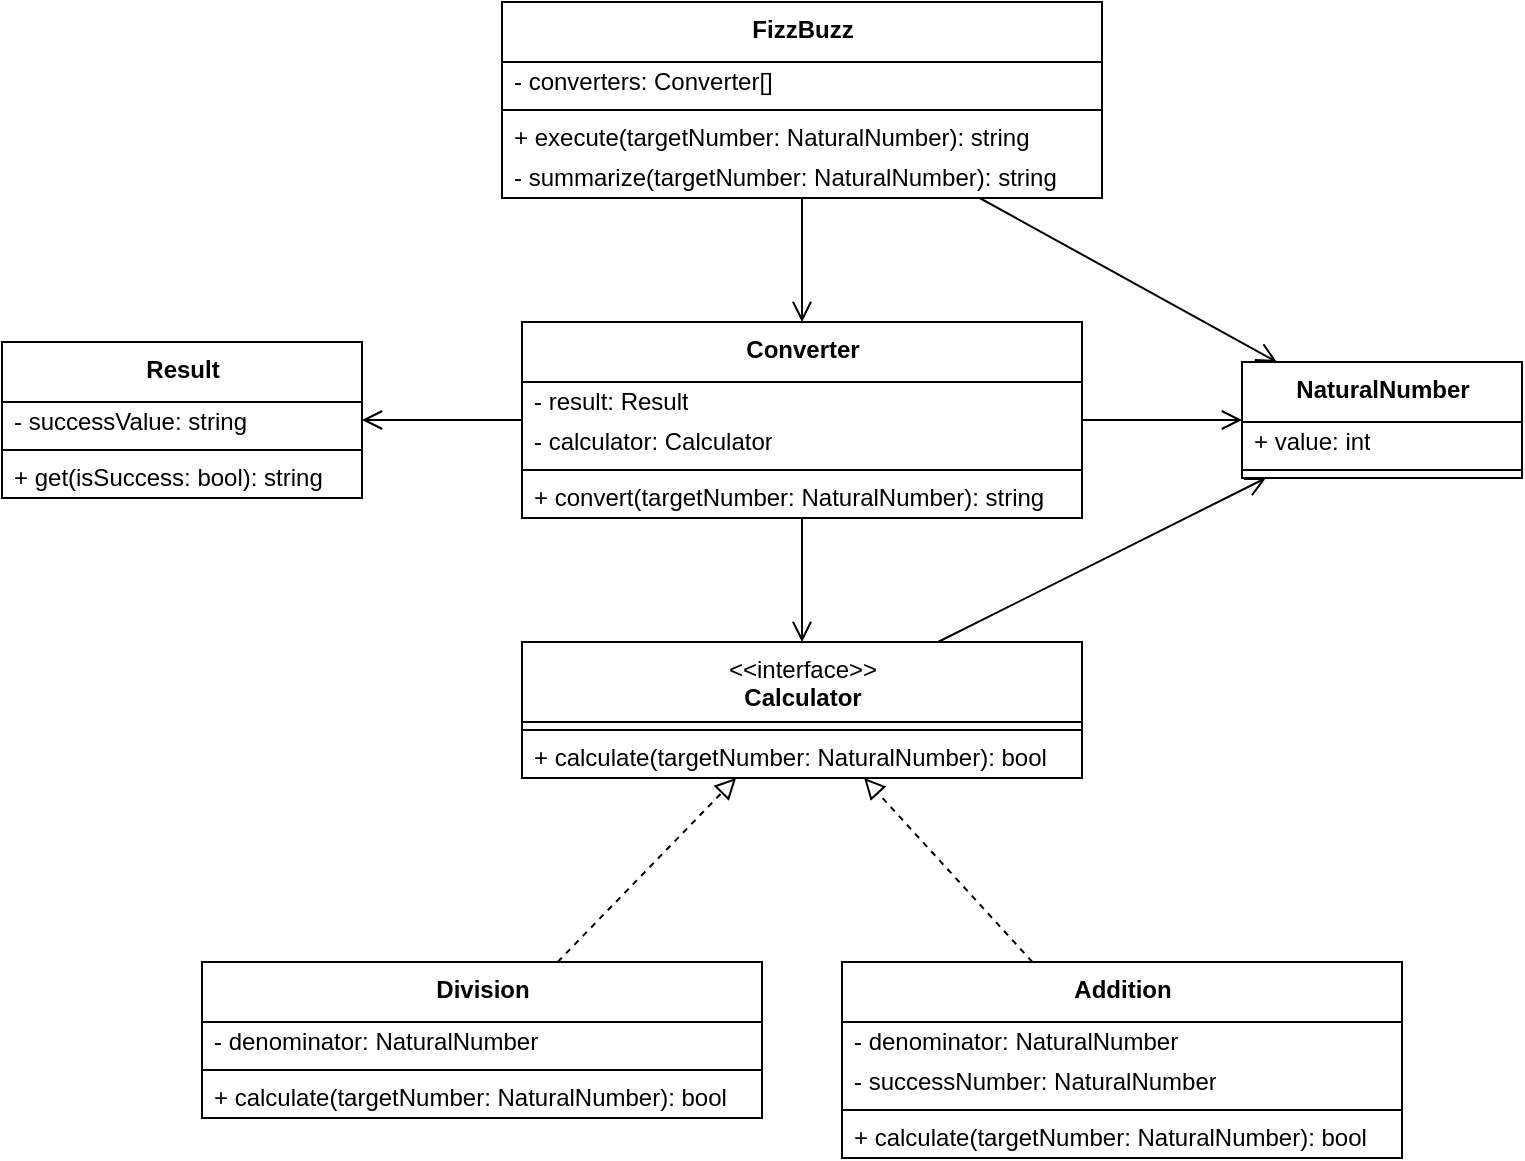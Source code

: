 <mxfile>
    <diagram id="kFTg7r9xIrmnurWcg6Hi" name="ページ1">
        <mxGraphModel dx="716" dy="553" grid="1" gridSize="10" guides="1" tooltips="1" connect="1" arrows="1" fold="1" page="1" pageScale="1" pageWidth="827" pageHeight="1169" math="0" shadow="0">
            <root>
                <mxCell id="0"/>
                <mxCell id="1" parent="0"/>
                <mxCell id="4" value="&lt;b&gt;NaturalNumber&lt;/b&gt;" style="swimlane;fontStyle=0;align=center;verticalAlign=top;childLayout=stackLayout;horizontal=1;startSize=30;horizontalStack=0;resizeParent=1;resizeParentMax=0;resizeLast=0;collapsible=0;marginBottom=0;html=1;" parent="1" vertex="1">
                    <mxGeometry x="660" y="220" width="140" height="58" as="geometry"/>
                </mxCell>
                <mxCell id="6" value="+ value: int" style="text;html=1;strokeColor=none;fillColor=none;align=left;verticalAlign=middle;spacingLeft=4;spacingRight=4;overflow=hidden;rotatable=0;points=[[0,0.5],[1,0.5]];portConstraint=eastwest;" parent="4" vertex="1">
                    <mxGeometry y="30" width="140" height="20" as="geometry"/>
                </mxCell>
                <mxCell id="9" value="" style="line;strokeWidth=1;fillColor=none;align=left;verticalAlign=middle;spacingTop=-1;spacingLeft=3;spacingRight=3;rotatable=0;labelPosition=right;points=[];portConstraint=eastwest;" parent="4" vertex="1">
                    <mxGeometry y="50" width="140" height="8" as="geometry"/>
                </mxCell>
                <mxCell id="13" value="&lt;b&gt;Result&lt;/b&gt;" style="swimlane;fontStyle=0;align=center;verticalAlign=top;childLayout=stackLayout;horizontal=1;startSize=30;horizontalStack=0;resizeParent=1;resizeParentMax=0;resizeLast=0;collapsible=0;marginBottom=0;html=1;" parent="1" vertex="1">
                    <mxGeometry x="40" y="210" width="180" height="78" as="geometry"/>
                </mxCell>
                <mxCell id="14" value="- successValue: string" style="text;html=1;strokeColor=none;fillColor=none;align=left;verticalAlign=middle;spacingLeft=4;spacingRight=4;overflow=hidden;rotatable=0;points=[[0,0.5],[1,0.5]];portConstraint=eastwest;" parent="13" vertex="1">
                    <mxGeometry y="30" width="180" height="20" as="geometry"/>
                </mxCell>
                <mxCell id="15" value="" style="line;strokeWidth=1;fillColor=none;align=left;verticalAlign=middle;spacingTop=-1;spacingLeft=3;spacingRight=3;rotatable=0;labelPosition=right;points=[];portConstraint=eastwest;" parent="13" vertex="1">
                    <mxGeometry y="50" width="180" height="8" as="geometry"/>
                </mxCell>
                <mxCell id="16" value="+ get(isSuccess: bool): string" style="text;html=1;strokeColor=none;fillColor=none;align=left;verticalAlign=middle;spacingLeft=4;spacingRight=4;overflow=hidden;rotatable=0;points=[[0,0.5],[1,0.5]];portConstraint=eastwest;" parent="13" vertex="1">
                    <mxGeometry y="58" width="180" height="20" as="geometry"/>
                </mxCell>
                <mxCell id="18" value="&lt;b style=&quot;&quot;&gt;Converter&lt;/b&gt;" style="swimlane;fontStyle=0;align=center;verticalAlign=top;childLayout=stackLayout;horizontal=1;startSize=30;horizontalStack=0;resizeParent=1;resizeParentMax=0;resizeLast=0;collapsible=0;marginBottom=0;html=1;" parent="1" vertex="1">
                    <mxGeometry x="300" y="200" width="280" height="98" as="geometry"/>
                </mxCell>
                <mxCell id="62" value="- result: Result" style="text;html=1;strokeColor=none;fillColor=none;align=left;verticalAlign=middle;spacingLeft=4;spacingRight=4;overflow=hidden;rotatable=0;points=[[0,0.5],[1,0.5]];portConstraint=eastwest;" parent="18" vertex="1">
                    <mxGeometry y="30" width="280" height="20" as="geometry"/>
                </mxCell>
                <mxCell id="19" value="- calculator: Calculator" style="text;html=1;strokeColor=none;fillColor=none;align=left;verticalAlign=middle;spacingLeft=4;spacingRight=4;overflow=hidden;rotatable=0;points=[[0,0.5],[1,0.5]];portConstraint=eastwest;" parent="18" vertex="1">
                    <mxGeometry y="50" width="280" height="20" as="geometry"/>
                </mxCell>
                <mxCell id="20" value="" style="line;strokeWidth=1;fillColor=none;align=left;verticalAlign=middle;spacingTop=-1;spacingLeft=3;spacingRight=3;rotatable=0;labelPosition=right;points=[];portConstraint=eastwest;" parent="18" vertex="1">
                    <mxGeometry y="70" width="280" height="8" as="geometry"/>
                </mxCell>
                <mxCell id="21" value="+ convert(targetNumber: NaturalNumber): string" style="text;html=1;strokeColor=none;fillColor=none;align=left;verticalAlign=middle;spacingLeft=4;spacingRight=4;overflow=hidden;rotatable=0;points=[[0,0.5],[1,0.5]];portConstraint=eastwest;" parent="18" vertex="1">
                    <mxGeometry y="78" width="280" height="20" as="geometry"/>
                </mxCell>
                <mxCell id="30" value="&lt;b&gt;Division&lt;/b&gt;" style="swimlane;fontStyle=0;align=center;verticalAlign=top;childLayout=stackLayout;horizontal=1;startSize=30;horizontalStack=0;resizeParent=1;resizeParentMax=0;resizeLast=0;collapsible=0;marginBottom=0;html=1;" parent="1" vertex="1">
                    <mxGeometry x="140" y="520" width="280" height="78" as="geometry"/>
                </mxCell>
                <mxCell id="31" value="- denominator: NaturalNumber" style="text;html=1;strokeColor=none;fillColor=none;align=left;verticalAlign=middle;spacingLeft=4;spacingRight=4;overflow=hidden;rotatable=0;points=[[0,0.5],[1,0.5]];portConstraint=eastwest;" parent="30" vertex="1">
                    <mxGeometry y="30" width="280" height="20" as="geometry"/>
                </mxCell>
                <mxCell id="32" value="" style="line;strokeWidth=1;fillColor=none;align=left;verticalAlign=middle;spacingTop=-1;spacingLeft=3;spacingRight=3;rotatable=0;labelPosition=right;points=[];portConstraint=eastwest;" parent="30" vertex="1">
                    <mxGeometry y="50" width="280" height="8" as="geometry"/>
                </mxCell>
                <mxCell id="33" value="+ calculate(targetNumber: NaturalNumber): bool" style="text;html=1;strokeColor=none;fillColor=none;align=left;verticalAlign=middle;spacingLeft=4;spacingRight=4;overflow=hidden;rotatable=0;points=[[0,0.5],[1,0.5]];portConstraint=eastwest;" parent="30" vertex="1">
                    <mxGeometry y="58" width="280" height="20" as="geometry"/>
                </mxCell>
                <mxCell id="35" value="&lt;b&gt;Addition&lt;/b&gt;" style="swimlane;fontStyle=0;align=center;verticalAlign=top;childLayout=stackLayout;horizontal=1;startSize=30;horizontalStack=0;resizeParent=1;resizeParentMax=0;resizeLast=0;collapsible=0;marginBottom=0;html=1;" parent="1" vertex="1">
                    <mxGeometry x="460" y="520" width="280" height="98" as="geometry"/>
                </mxCell>
                <mxCell id="36" value="- denominator: NaturalNumber" style="text;html=1;strokeColor=none;fillColor=none;align=left;verticalAlign=middle;spacingLeft=4;spacingRight=4;overflow=hidden;rotatable=0;points=[[0,0.5],[1,0.5]];portConstraint=eastwest;" parent="35" vertex="1">
                    <mxGeometry y="30" width="280" height="20" as="geometry"/>
                </mxCell>
                <mxCell id="39" value="- successNumber: NaturalNumber" style="text;html=1;strokeColor=none;fillColor=none;align=left;verticalAlign=middle;spacingLeft=4;spacingRight=4;overflow=hidden;rotatable=0;points=[[0,0.5],[1,0.5]];portConstraint=eastwest;" parent="35" vertex="1">
                    <mxGeometry y="50" width="280" height="20" as="geometry"/>
                </mxCell>
                <mxCell id="37" value="" style="line;strokeWidth=1;fillColor=none;align=left;verticalAlign=middle;spacingTop=-1;spacingLeft=3;spacingRight=3;rotatable=0;labelPosition=right;points=[];portConstraint=eastwest;" parent="35" vertex="1">
                    <mxGeometry y="70" width="280" height="8" as="geometry"/>
                </mxCell>
                <mxCell id="38" value="+ calculate(targetNumber: NaturalNumber): bool" style="text;html=1;strokeColor=none;fillColor=none;align=left;verticalAlign=middle;spacingLeft=4;spacingRight=4;overflow=hidden;rotatable=0;points=[[0,0.5],[1,0.5]];portConstraint=eastwest;" parent="35" vertex="1">
                    <mxGeometry y="78" width="280" height="20" as="geometry"/>
                </mxCell>
                <mxCell id="40" value="&lt;b&gt;FizzBuzz&lt;/b&gt;" style="swimlane;fontStyle=0;align=center;verticalAlign=top;childLayout=stackLayout;horizontal=1;startSize=30;horizontalStack=0;resizeParent=1;resizeParentMax=0;resizeLast=0;collapsible=0;marginBottom=0;html=1;" parent="1" vertex="1">
                    <mxGeometry x="290" y="40" width="300" height="98" as="geometry"/>
                </mxCell>
                <mxCell id="41" value="- converters: Converter[]" style="text;html=1;strokeColor=none;fillColor=none;align=left;verticalAlign=middle;spacingLeft=4;spacingRight=4;overflow=hidden;rotatable=0;points=[[0,0.5],[1,0.5]];portConstraint=eastwest;" parent="40" vertex="1">
                    <mxGeometry y="30" width="300" height="20" as="geometry"/>
                </mxCell>
                <mxCell id="42" value="" style="line;strokeWidth=1;fillColor=none;align=left;verticalAlign=middle;spacingTop=-1;spacingLeft=3;spacingRight=3;rotatable=0;labelPosition=right;points=[];portConstraint=eastwest;" parent="40" vertex="1">
                    <mxGeometry y="50" width="300" height="8" as="geometry"/>
                </mxCell>
                <mxCell id="43" value="+ execute(targetNumber: NaturalNumber): string" style="text;html=1;strokeColor=none;fillColor=none;align=left;verticalAlign=middle;spacingLeft=4;spacingRight=4;overflow=hidden;rotatable=0;points=[[0,0.5],[1,0.5]];portConstraint=eastwest;" parent="40" vertex="1">
                    <mxGeometry y="58" width="300" height="20" as="geometry"/>
                </mxCell>
                <mxCell id="44" value="- summarize(targetNumber: NaturalNumber): string" style="text;html=1;strokeColor=none;fillColor=none;align=left;verticalAlign=middle;spacingLeft=4;spacingRight=4;overflow=hidden;rotatable=0;points=[[0,0.5],[1,0.5]];portConstraint=eastwest;" parent="40" vertex="1">
                    <mxGeometry y="78" width="300" height="20" as="geometry"/>
                </mxCell>
                <mxCell id="48" value="" style="endArrow=open;startArrow=none;endFill=0;startFill=0;endSize=8;html=1;verticalAlign=bottom;labelBackgroundColor=none;strokeWidth=1;" parent="1" source="18" target="13" edge="1">
                    <mxGeometry width="160" relative="1" as="geometry">
                        <mxPoint x="360" y="170" as="sourcePoint"/>
                        <mxPoint x="520" y="170" as="targetPoint"/>
                    </mxGeometry>
                </mxCell>
                <mxCell id="49" value="" style="endArrow=open;startArrow=none;endFill=0;startFill=0;endSize=8;html=1;verticalAlign=bottom;labelBackgroundColor=none;strokeWidth=1;" parent="1" source="40" target="18" edge="1">
                    <mxGeometry width="160" relative="1" as="geometry">
                        <mxPoint x="609.997" y="200.0" as="sourcePoint"/>
                        <mxPoint x="624.468" y="118" as="targetPoint"/>
                    </mxGeometry>
                </mxCell>
                <mxCell id="51" value="" style="endArrow=open;startArrow=none;endFill=0;startFill=0;endSize=8;html=1;verticalAlign=bottom;labelBackgroundColor=none;strokeWidth=1;" parent="1" source="53" target="4" edge="1">
                    <mxGeometry width="160" relative="1" as="geometry">
                        <mxPoint x="266.429" y="598.0" as="sourcePoint"/>
                        <mxPoint x="411.667" y="720" as="targetPoint"/>
                    </mxGeometry>
                </mxCell>
                <mxCell id="52" value="" style="endArrow=open;startArrow=none;endFill=0;startFill=0;endSize=8;html=1;verticalAlign=bottom;labelBackgroundColor=none;strokeWidth=1;" parent="1" source="18" target="4" edge="1">
                    <mxGeometry width="160" relative="1" as="geometry">
                        <mxPoint x="633.65" y="548.0" as="sourcePoint"/>
                        <mxPoint x="516.35" y="650" as="targetPoint"/>
                    </mxGeometry>
                </mxCell>
                <mxCell id="53" value="&amp;lt;&amp;lt;interface&amp;gt;&amp;gt;&lt;br&gt;&lt;b&gt;Calculator&lt;/b&gt;" style="swimlane;fontStyle=0;align=center;verticalAlign=top;childLayout=stackLayout;horizontal=1;startSize=40;horizontalStack=0;resizeParent=1;resizeParentMax=0;resizeLast=0;collapsible=0;marginBottom=0;html=1;" parent="1" vertex="1">
                    <mxGeometry x="300" y="360" width="280" height="68" as="geometry"/>
                </mxCell>
                <mxCell id="58" value="" style="line;strokeWidth=1;fillColor=none;align=left;verticalAlign=middle;spacingTop=-1;spacingLeft=3;spacingRight=3;rotatable=0;labelPosition=right;points=[];portConstraint=eastwest;" parent="53" vertex="1">
                    <mxGeometry y="40" width="280" height="8" as="geometry"/>
                </mxCell>
                <mxCell id="60" value="+ calculate(targetNumber: NaturalNumber): bool" style="text;html=1;strokeColor=none;fillColor=none;align=left;verticalAlign=middle;spacingLeft=4;spacingRight=4;overflow=hidden;rotatable=0;points=[[0,0.5],[1,0.5]];portConstraint=eastwest;" parent="53" vertex="1">
                    <mxGeometry y="48" width="280" height="20" as="geometry"/>
                </mxCell>
                <mxCell id="63" value="" style="endArrow=open;startArrow=none;endFill=0;startFill=0;endSize=8;html=1;verticalAlign=bottom;labelBackgroundColor=none;strokeWidth=1;" parent="1" source="18" target="53" edge="1">
                    <mxGeometry width="160" relative="1" as="geometry">
                        <mxPoint x="439.58" y="340" as="sourcePoint"/>
                        <mxPoint x="439.58" y="422" as="targetPoint"/>
                    </mxGeometry>
                </mxCell>
                <mxCell id="64" value="" style="endArrow=block;startArrow=none;endFill=0;startFill=0;endSize=8;html=1;verticalAlign=bottom;dashed=1;labelBackgroundColor=none;" parent="1" source="30" target="53" edge="1">
                    <mxGeometry width="160" relative="1" as="geometry">
                        <mxPoint x="570" y="480" as="sourcePoint"/>
                        <mxPoint x="730" y="480" as="targetPoint"/>
                    </mxGeometry>
                </mxCell>
                <mxCell id="65" value="" style="endArrow=block;startArrow=none;endFill=0;startFill=0;endSize=8;html=1;verticalAlign=bottom;dashed=1;labelBackgroundColor=none;" parent="1" source="35" target="53" edge="1">
                    <mxGeometry width="160" relative="1" as="geometry">
                        <mxPoint x="397.172" y="520" as="sourcePoint"/>
                        <mxPoint x="650.414" y="448" as="targetPoint"/>
                    </mxGeometry>
                </mxCell>
                <mxCell id="66" value="" style="endArrow=open;startArrow=none;endFill=0;startFill=0;endSize=8;html=1;verticalAlign=bottom;labelBackgroundColor=none;strokeWidth=1;" edge="1" parent="1" source="40" target="4">
                    <mxGeometry width="160" relative="1" as="geometry">
                        <mxPoint x="590" y="249.345" as="sourcePoint"/>
                        <mxPoint x="670" y="243.828" as="targetPoint"/>
                    </mxGeometry>
                </mxCell>
            </root>
        </mxGraphModel>
    </diagram>
</mxfile>